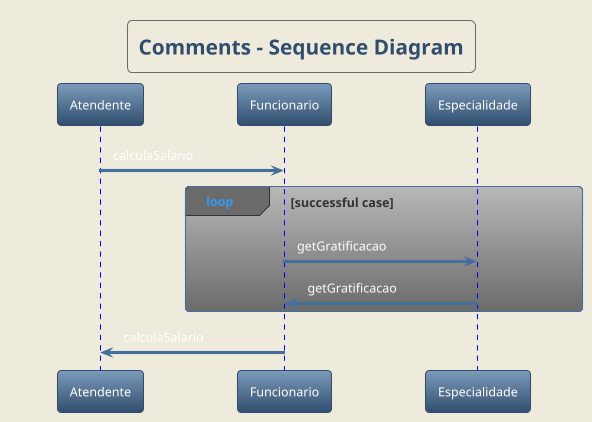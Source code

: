 @startuml

!theme spacelab
title "Comments - Sequence Diagram"

Atendente -> Funcionario: calculaSalario
loop successful case

  Funcionario -> Especialidade: getGratificacao
  Especialidade -> Funcionario : getGratificacao
end

Atendente <- Funcionario: calculaSalario

skinparam backgroundColor #EEEBDC
skinparam handwritten false

skinparam sequence {
ArrowColor DeepSkyBlue
ActorBorderColor DeepSkyBlue
LifeLineBorderColor blue
LifeLineBackgroundColor #A9DCDF

ParticipantBorderColor DeepSkyBlue
ParticipantBackgroundColor DodgerBlue
ParticipantFontName Impact
ParticipantFontSize 17
ParticipantFontColor #A9DCDF

ActorBackgroundColor aqua
ActorFontColor DeepSkyBlue
ActorFontSize 17
ActorFontName Aapex
}
@enduml
